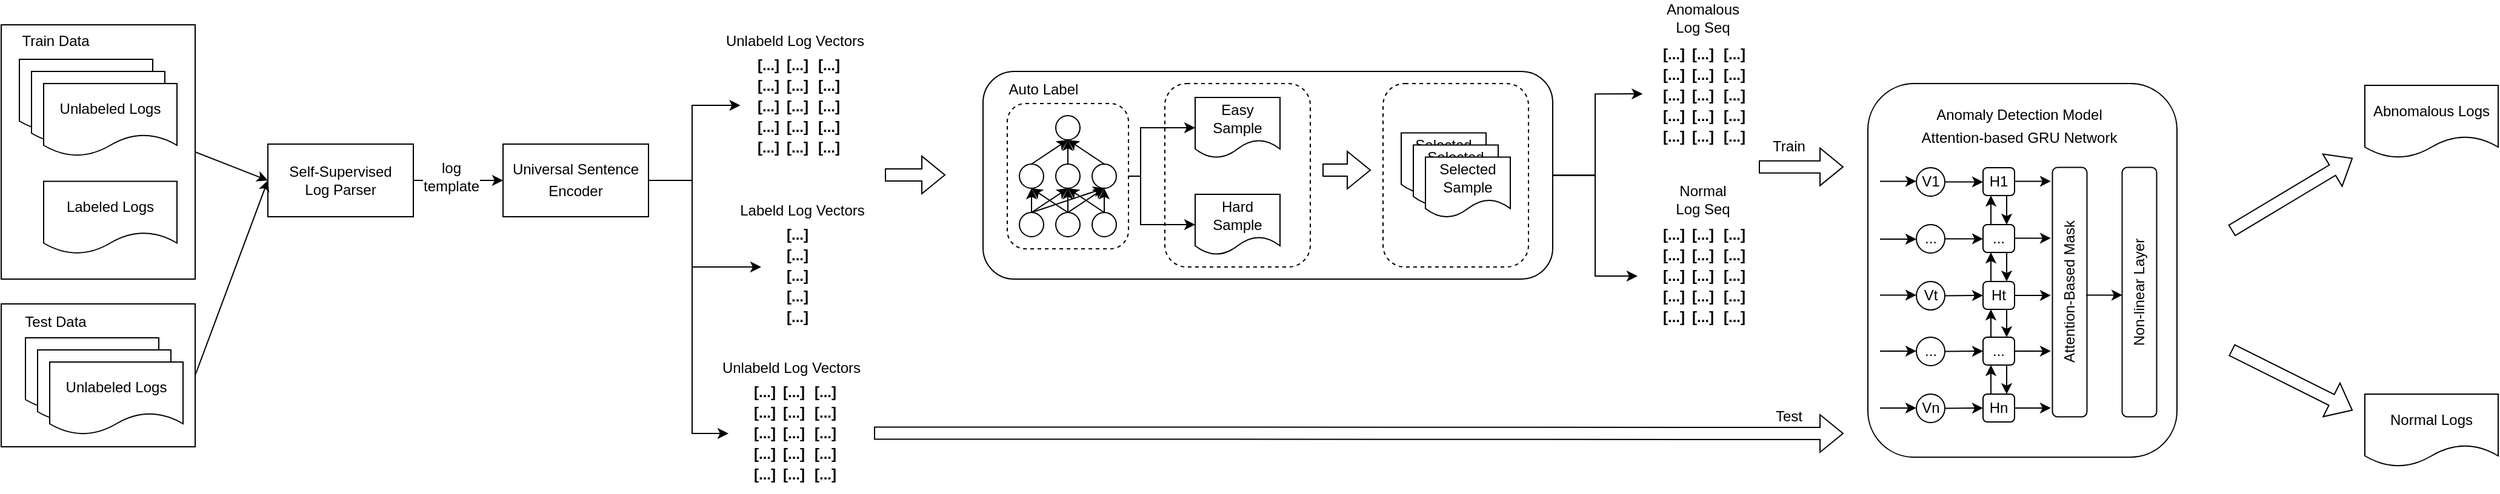 <mxfile version="20.8.17" type="github">
  <diagram name="第 1 页" id="kse0kFPEefjMPrqvxErO">
    <mxGraphModel dx="1116" dy="620" grid="1" gridSize="10" guides="1" tooltips="1" connect="1" arrows="1" fold="1" page="1" pageScale="1" pageWidth="827" pageHeight="1169" math="0" shadow="0">
      <root>
        <mxCell id="0" />
        <mxCell id="1" parent="0" />
        <mxCell id="W5f_VUSUbcu3M9Cjmlr3-246" style="edgeStyle=none;rounded=0;orthogonalLoop=1;jettySize=auto;html=1;exitX=1;exitY=0.5;exitDx=0;exitDy=0;entryX=0;entryY=0.5;entryDx=0;entryDy=0;fontSize=12;" edge="1" parent="1" source="W5f_VUSUbcu3M9Cjmlr3-239" target="W5f_VUSUbcu3M9Cjmlr3-13">
          <mxGeometry relative="1" as="geometry" />
        </mxCell>
        <mxCell id="W5f_VUSUbcu3M9Cjmlr3-239" value="" style="rounded=0;whiteSpace=wrap;html=1;fontSize=12;" vertex="1" parent="1">
          <mxGeometry y="211.5" width="160" height="210" as="geometry" />
        </mxCell>
        <mxCell id="W5f_VUSUbcu3M9Cjmlr3-232" value="" style="rounded=1;whiteSpace=wrap;html=1;fontSize=12;" vertex="1" parent="1">
          <mxGeometry x="1540" y="260" width="255" height="308.63" as="geometry" />
        </mxCell>
        <mxCell id="W5f_VUSUbcu3M9Cjmlr3-79" style="edgeStyle=orthogonalEdgeStyle;rounded=0;orthogonalLoop=1;jettySize=auto;html=1;exitX=1;exitY=0.5;exitDx=0;exitDy=0;entryX=0;entryY=0.5;entryDx=0;entryDy=0;fontSize=12;" edge="1" parent="1" source="W5f_VUSUbcu3M9Cjmlr3-13" target="W5f_VUSUbcu3M9Cjmlr3-16">
          <mxGeometry relative="1" as="geometry">
            <mxPoint x="394.0" y="340" as="targetPoint" />
          </mxGeometry>
        </mxCell>
        <mxCell id="W5f_VUSUbcu3M9Cjmlr3-191" value="log&lt;br&gt;template" style="edgeLabel;html=1;align=center;verticalAlign=middle;resizable=0;points=[];fontSize=12;" vertex="1" connectable="0" parent="W5f_VUSUbcu3M9Cjmlr3-79">
          <mxGeometry x="-0.182" y="2" relative="1" as="geometry">
            <mxPoint y="-1" as="offset" />
          </mxGeometry>
        </mxCell>
        <mxCell id="W5f_VUSUbcu3M9Cjmlr3-13" value="Self-Supervised&lt;br&gt;Log Parser" style="rounded=0;whiteSpace=wrap;html=1;" vertex="1" parent="1">
          <mxGeometry x="220" y="310" width="120" height="60" as="geometry" />
        </mxCell>
        <mxCell id="W5f_VUSUbcu3M9Cjmlr3-92" style="edgeStyle=orthogonalEdgeStyle;rounded=0;orthogonalLoop=1;jettySize=auto;html=1;exitX=1;exitY=0.5;exitDx=0;exitDy=0;entryX=0.113;entryY=-0.1;entryDx=0;entryDy=0;entryPerimeter=0;fontSize=12;" edge="1" parent="1" source="W5f_VUSUbcu3M9Cjmlr3-16" target="W5f_VUSUbcu3M9Cjmlr3-24">
          <mxGeometry relative="1" as="geometry">
            <Array as="points">
              <mxPoint x="570" y="340" />
              <mxPoint x="570" y="278" />
            </Array>
          </mxGeometry>
        </mxCell>
        <mxCell id="W5f_VUSUbcu3M9Cjmlr3-93" style="edgeStyle=orthogonalEdgeStyle;rounded=0;orthogonalLoop=1;jettySize=auto;html=1;entryX=0;entryY=0.25;entryDx=0;entryDy=0;fontSize=12;" edge="1" parent="1" source="W5f_VUSUbcu3M9Cjmlr3-16" target="W5f_VUSUbcu3M9Cjmlr3-73">
          <mxGeometry relative="1" as="geometry">
            <Array as="points">
              <mxPoint x="570" y="340" />
              <mxPoint x="570" y="412" />
            </Array>
          </mxGeometry>
        </mxCell>
        <mxCell id="W5f_VUSUbcu3M9Cjmlr3-271" style="edgeStyle=orthogonalEdgeStyle;rounded=0;orthogonalLoop=1;jettySize=auto;html=1;exitX=1;exitY=0.5;exitDx=0;exitDy=0;entryX=0;entryY=0.5;entryDx=0;entryDy=0;fontSize=12;" edge="1" parent="1" source="W5f_VUSUbcu3M9Cjmlr3-16" target="W5f_VUSUbcu3M9Cjmlr3-253">
          <mxGeometry relative="1" as="geometry">
            <Array as="points">
              <mxPoint x="570" y="340" />
              <mxPoint x="570" y="549" />
            </Array>
          </mxGeometry>
        </mxCell>
        <mxCell id="W5f_VUSUbcu3M9Cjmlr3-16" value="&lt;span style=&quot;text-align: start;&quot;&gt;&lt;font style=&quot;font-size: 12px;&quot;&gt;Universal Sentence Encoder&lt;/font&gt;&lt;/span&gt;&lt;span style=&quot;font-size: medium; text-align: start;&quot;&gt;&lt;/span&gt;" style="rounded=0;whiteSpace=wrap;html=1;" vertex="1" parent="1">
          <mxGeometry x="414" y="310" width="120" height="60" as="geometry" />
        </mxCell>
        <mxCell id="W5f_VUSUbcu3M9Cjmlr3-17" value="Unlabeled Logs" style="shape=document;whiteSpace=wrap;html=1;boundedLbl=1;" vertex="1" parent="1">
          <mxGeometry x="15" y="240" width="110" height="60" as="geometry" />
        </mxCell>
        <mxCell id="W5f_VUSUbcu3M9Cjmlr3-18" value="Unlabeled Logs" style="shape=document;whiteSpace=wrap;html=1;boundedLbl=1;" vertex="1" parent="1">
          <mxGeometry x="25" y="250" width="110" height="60" as="geometry" />
        </mxCell>
        <mxCell id="W5f_VUSUbcu3M9Cjmlr3-19" value="Unlabeled Logs" style="shape=document;whiteSpace=wrap;html=1;boundedLbl=1;" vertex="1" parent="1">
          <mxGeometry x="35" y="260" width="110" height="60" as="geometry" />
        </mxCell>
        <mxCell id="W5f_VUSUbcu3M9Cjmlr3-20" value="Labeled Logs" style="shape=document;whiteSpace=wrap;html=1;boundedLbl=1;" vertex="1" parent="1">
          <mxGeometry x="35" y="340.75" width="110" height="60" as="geometry" />
        </mxCell>
        <mxCell id="W5f_VUSUbcu3M9Cjmlr3-56" value="" style="group" vertex="1" connectable="0" parent="1">
          <mxGeometry x="603" y="230" width="60" height="98" as="geometry" />
        </mxCell>
        <mxCell id="W5f_VUSUbcu3M9Cjmlr3-21" value="&lt;b&gt;[...]&lt;/b&gt;" style="text;html=1;strokeColor=none;fillColor=none;align=center;verticalAlign=middle;whiteSpace=wrap;rounded=0;fontSize=12;movable=1;resizable=1;rotatable=1;deletable=1;editable=1;locked=0;connectable=1;" vertex="1" parent="W5f_VUSUbcu3M9Cjmlr3-56">
          <mxGeometry width="60" height="30" as="geometry" />
        </mxCell>
        <mxCell id="W5f_VUSUbcu3M9Cjmlr3-22" value="&lt;b&gt;[...]&lt;/b&gt;" style="text;html=1;strokeColor=none;fillColor=none;align=center;verticalAlign=middle;whiteSpace=wrap;rounded=0;fontSize=12;movable=1;resizable=1;rotatable=1;deletable=1;editable=1;locked=0;connectable=1;" vertex="1" parent="W5f_VUSUbcu3M9Cjmlr3-56">
          <mxGeometry y="17" width="60" height="30" as="geometry" />
        </mxCell>
        <mxCell id="W5f_VUSUbcu3M9Cjmlr3-23" value="&lt;b&gt;[...]&lt;/b&gt;" style="text;html=1;strokeColor=none;fillColor=none;align=center;verticalAlign=middle;whiteSpace=wrap;rounded=0;fontSize=12;movable=1;resizable=1;rotatable=1;deletable=1;editable=1;locked=0;connectable=1;" vertex="1" parent="W5f_VUSUbcu3M9Cjmlr3-56">
          <mxGeometry y="34" width="60" height="30" as="geometry" />
        </mxCell>
        <mxCell id="W5f_VUSUbcu3M9Cjmlr3-24" value="&lt;b&gt;[...]&lt;/b&gt;" style="text;html=1;strokeColor=none;fillColor=none;align=center;verticalAlign=middle;whiteSpace=wrap;rounded=0;fontSize=12;movable=1;resizable=1;rotatable=1;deletable=1;editable=1;locked=0;connectable=1;" vertex="1" parent="W5f_VUSUbcu3M9Cjmlr3-56">
          <mxGeometry y="51" width="60" height="30" as="geometry" />
        </mxCell>
        <mxCell id="W5f_VUSUbcu3M9Cjmlr3-25" value="&lt;b&gt;[...]&lt;/b&gt;" style="text;html=1;strokeColor=none;fillColor=none;align=center;verticalAlign=middle;whiteSpace=wrap;rounded=0;fontSize=12;movable=1;resizable=1;rotatable=1;deletable=1;editable=1;locked=0;connectable=1;" vertex="1" parent="W5f_VUSUbcu3M9Cjmlr3-56">
          <mxGeometry y="68" width="60" height="30" as="geometry" />
        </mxCell>
        <mxCell id="W5f_VUSUbcu3M9Cjmlr3-58" value="" style="group" vertex="1" connectable="0" parent="1">
          <mxGeometry x="627" y="230" width="86" height="98" as="geometry" />
        </mxCell>
        <mxCell id="W5f_VUSUbcu3M9Cjmlr3-59" value="&lt;b&gt;[...]&lt;/b&gt;" style="text;html=1;strokeColor=none;fillColor=none;align=center;verticalAlign=middle;whiteSpace=wrap;rounded=0;fontSize=12;movable=1;resizable=1;rotatable=1;deletable=1;editable=1;locked=0;connectable=1;" vertex="1" parent="W5f_VUSUbcu3M9Cjmlr3-58">
          <mxGeometry width="60" height="30" as="geometry" />
        </mxCell>
        <mxCell id="W5f_VUSUbcu3M9Cjmlr3-60" value="&lt;b&gt;[...]&lt;/b&gt;" style="text;html=1;strokeColor=none;fillColor=none;align=center;verticalAlign=middle;whiteSpace=wrap;rounded=0;fontSize=12;movable=1;resizable=1;rotatable=1;deletable=1;editable=1;locked=0;connectable=1;" vertex="1" parent="W5f_VUSUbcu3M9Cjmlr3-58">
          <mxGeometry y="17" width="60" height="30" as="geometry" />
        </mxCell>
        <mxCell id="W5f_VUSUbcu3M9Cjmlr3-61" value="&lt;b&gt;[...]&lt;/b&gt;" style="text;html=1;strokeColor=none;fillColor=none;align=center;verticalAlign=middle;whiteSpace=wrap;rounded=0;fontSize=12;movable=1;resizable=1;rotatable=1;deletable=1;editable=1;locked=0;connectable=1;" vertex="1" parent="W5f_VUSUbcu3M9Cjmlr3-58">
          <mxGeometry y="34" width="60" height="30" as="geometry" />
        </mxCell>
        <mxCell id="W5f_VUSUbcu3M9Cjmlr3-62" value="&lt;b&gt;[...]&lt;/b&gt;" style="text;html=1;strokeColor=none;fillColor=none;align=center;verticalAlign=middle;whiteSpace=wrap;rounded=0;fontSize=12;movable=1;resizable=1;rotatable=1;deletable=1;editable=1;locked=0;connectable=1;" vertex="1" parent="W5f_VUSUbcu3M9Cjmlr3-58">
          <mxGeometry y="51" width="60" height="30" as="geometry" />
        </mxCell>
        <mxCell id="W5f_VUSUbcu3M9Cjmlr3-63" value="&lt;b&gt;[...]&lt;/b&gt;" style="text;html=1;strokeColor=none;fillColor=none;align=center;verticalAlign=middle;whiteSpace=wrap;rounded=0;fontSize=12;movable=1;resizable=1;rotatable=1;deletable=1;editable=1;locked=0;connectable=1;" vertex="1" parent="W5f_VUSUbcu3M9Cjmlr3-58">
          <mxGeometry y="68" width="60" height="30" as="geometry" />
        </mxCell>
        <mxCell id="W5f_VUSUbcu3M9Cjmlr3-64" value="" style="group" vertex="1" connectable="0" parent="W5f_VUSUbcu3M9Cjmlr3-58">
          <mxGeometry x="26" width="60" height="98" as="geometry" />
        </mxCell>
        <mxCell id="W5f_VUSUbcu3M9Cjmlr3-65" value="&lt;b&gt;[...]&lt;/b&gt;" style="text;html=1;strokeColor=none;fillColor=none;align=center;verticalAlign=middle;whiteSpace=wrap;rounded=0;fontSize=12;movable=1;resizable=1;rotatable=1;deletable=1;editable=1;locked=0;connectable=1;" vertex="1" parent="W5f_VUSUbcu3M9Cjmlr3-64">
          <mxGeometry width="60" height="30" as="geometry" />
        </mxCell>
        <mxCell id="W5f_VUSUbcu3M9Cjmlr3-66" value="&lt;b&gt;[...]&lt;/b&gt;" style="text;html=1;strokeColor=none;fillColor=none;align=center;verticalAlign=middle;whiteSpace=wrap;rounded=0;fontSize=12;movable=1;resizable=1;rotatable=1;deletable=1;editable=1;locked=0;connectable=1;" vertex="1" parent="W5f_VUSUbcu3M9Cjmlr3-64">
          <mxGeometry y="17" width="60" height="30" as="geometry" />
        </mxCell>
        <mxCell id="W5f_VUSUbcu3M9Cjmlr3-67" value="&lt;b&gt;[...]&lt;/b&gt;" style="text;html=1;strokeColor=none;fillColor=none;align=center;verticalAlign=middle;whiteSpace=wrap;rounded=0;fontSize=12;movable=1;resizable=1;rotatable=1;deletable=1;editable=1;locked=0;connectable=1;" vertex="1" parent="W5f_VUSUbcu3M9Cjmlr3-64">
          <mxGeometry y="34" width="60" height="30" as="geometry" />
        </mxCell>
        <mxCell id="W5f_VUSUbcu3M9Cjmlr3-68" value="&lt;b&gt;[...]&lt;/b&gt;" style="text;html=1;strokeColor=none;fillColor=none;align=center;verticalAlign=middle;whiteSpace=wrap;rounded=0;fontSize=12;movable=1;resizable=1;rotatable=1;deletable=1;editable=1;locked=0;connectable=1;" vertex="1" parent="W5f_VUSUbcu3M9Cjmlr3-64">
          <mxGeometry y="51" width="60" height="30" as="geometry" />
        </mxCell>
        <mxCell id="W5f_VUSUbcu3M9Cjmlr3-69" value="&lt;b&gt;[...]&lt;/b&gt;" style="text;html=1;strokeColor=none;fillColor=none;align=center;verticalAlign=middle;whiteSpace=wrap;rounded=0;fontSize=12;movable=1;resizable=1;rotatable=1;deletable=1;editable=1;locked=0;connectable=1;" vertex="1" parent="W5f_VUSUbcu3M9Cjmlr3-64">
          <mxGeometry y="68" width="60" height="30" as="geometry" />
        </mxCell>
        <mxCell id="W5f_VUSUbcu3M9Cjmlr3-70" value="" style="group" vertex="1" connectable="0" parent="1">
          <mxGeometry x="627" y="370" width="96" height="98" as="geometry" />
        </mxCell>
        <mxCell id="W5f_VUSUbcu3M9Cjmlr3-71" value="&lt;b&gt;[...]&lt;/b&gt;" style="text;html=1;strokeColor=none;fillColor=none;align=center;verticalAlign=middle;whiteSpace=wrap;rounded=0;fontSize=12;movable=1;resizable=1;rotatable=1;deletable=1;editable=1;locked=0;connectable=1;" vertex="1" parent="W5f_VUSUbcu3M9Cjmlr3-70">
          <mxGeometry width="60" height="30" as="geometry" />
        </mxCell>
        <mxCell id="W5f_VUSUbcu3M9Cjmlr3-72" value="&lt;b&gt;[...]&lt;/b&gt;" style="text;html=1;strokeColor=none;fillColor=none;align=center;verticalAlign=middle;whiteSpace=wrap;rounded=0;fontSize=12;movable=1;resizable=1;rotatable=1;deletable=1;editable=1;locked=0;connectable=1;" vertex="1" parent="W5f_VUSUbcu3M9Cjmlr3-70">
          <mxGeometry y="17" width="60" height="30" as="geometry" />
        </mxCell>
        <mxCell id="W5f_VUSUbcu3M9Cjmlr3-73" value="&lt;b&gt;[...]&lt;/b&gt;" style="text;html=1;strokeColor=none;fillColor=none;align=center;verticalAlign=middle;whiteSpace=wrap;rounded=0;fontSize=12;movable=1;resizable=1;rotatable=1;deletable=1;editable=1;locked=0;connectable=1;" vertex="1" parent="W5f_VUSUbcu3M9Cjmlr3-70">
          <mxGeometry y="34" width="60" height="30" as="geometry" />
        </mxCell>
        <mxCell id="W5f_VUSUbcu3M9Cjmlr3-74" value="&lt;b&gt;[...]&lt;/b&gt;" style="text;html=1;strokeColor=none;fillColor=none;align=center;verticalAlign=middle;whiteSpace=wrap;rounded=0;fontSize=12;movable=1;resizable=1;rotatable=1;deletable=1;editable=1;locked=0;connectable=1;" vertex="1" parent="W5f_VUSUbcu3M9Cjmlr3-70">
          <mxGeometry y="51" width="60" height="30" as="geometry" />
        </mxCell>
        <mxCell id="W5f_VUSUbcu3M9Cjmlr3-75" value="&lt;b&gt;[...]&lt;/b&gt;" style="text;html=1;strokeColor=none;fillColor=none;align=center;verticalAlign=middle;whiteSpace=wrap;rounded=0;fontSize=12;movable=1;resizable=1;rotatable=1;deletable=1;editable=1;locked=0;connectable=1;" vertex="1" parent="W5f_VUSUbcu3M9Cjmlr3-70">
          <mxGeometry y="68" width="60" height="30" as="geometry" />
        </mxCell>
        <mxCell id="W5f_VUSUbcu3M9Cjmlr3-77" value="Unlabeld Log Vectors" style="text;html=1;strokeColor=none;fillColor=none;align=center;verticalAlign=middle;whiteSpace=wrap;rounded=0;fontSize=12;" vertex="1" parent="1">
          <mxGeometry x="587" y="210" width="136" height="30" as="geometry" />
        </mxCell>
        <mxCell id="W5f_VUSUbcu3M9Cjmlr3-78" value="Labeld Log Vectors" style="text;html=1;strokeColor=none;fillColor=none;align=center;verticalAlign=middle;whiteSpace=wrap;rounded=0;fontSize=12;" vertex="1" parent="1">
          <mxGeometry x="593" y="350" width="136" height="30" as="geometry" />
        </mxCell>
        <mxCell id="W5f_VUSUbcu3M9Cjmlr3-189" style="edgeStyle=orthogonalEdgeStyle;rounded=0;orthogonalLoop=1;jettySize=auto;html=1;exitX=1;exitY=0.5;exitDx=0;exitDy=0;entryX=0.07;entryY=-0.115;entryDx=0;entryDy=0;entryPerimeter=0;fontSize=12;" edge="1" parent="1" source="W5f_VUSUbcu3M9Cjmlr3-133" target="W5f_VUSUbcu3M9Cjmlr3-155">
          <mxGeometry relative="1" as="geometry" />
        </mxCell>
        <mxCell id="W5f_VUSUbcu3M9Cjmlr3-190" style="edgeStyle=orthogonalEdgeStyle;rounded=0;orthogonalLoop=1;jettySize=auto;html=1;exitX=1;exitY=0.5;exitDx=0;exitDy=0;entryX=0;entryY=0.5;entryDx=0;entryDy=0;fontSize=12;" edge="1" parent="1" source="W5f_VUSUbcu3M9Cjmlr3-133" target="W5f_VUSUbcu3M9Cjmlr3-172">
          <mxGeometry relative="1" as="geometry" />
        </mxCell>
        <mxCell id="W5f_VUSUbcu3M9Cjmlr3-133" value="" style="rounded=1;whiteSpace=wrap;html=1;fontSize=12;" vertex="1" parent="1">
          <mxGeometry x="810" y="250" width="470" height="171.5" as="geometry" />
        </mxCell>
        <mxCell id="W5f_VUSUbcu3M9Cjmlr3-127" value="" style="group" vertex="1" connectable="0" parent="1">
          <mxGeometry x="840" y="286.5" width="90" height="110" as="geometry" />
        </mxCell>
        <mxCell id="W5f_VUSUbcu3M9Cjmlr3-137" value="" style="rounded=1;whiteSpace=wrap;html=1;fontSize=12;dashed=1;" vertex="1" parent="W5f_VUSUbcu3M9Cjmlr3-127">
          <mxGeometry x="-10" y="-10" width="100" height="120" as="geometry" />
        </mxCell>
        <mxCell id="W5f_VUSUbcu3M9Cjmlr3-94" value="" style="ellipse;whiteSpace=wrap;html=1;aspect=fixed;fontSize=12;" vertex="1" parent="W5f_VUSUbcu3M9Cjmlr3-127">
          <mxGeometry x="30" width="20" height="20" as="geometry" />
        </mxCell>
        <mxCell id="W5f_VUSUbcu3M9Cjmlr3-122" style="edgeStyle=none;rounded=0;orthogonalLoop=1;jettySize=auto;html=1;exitX=0.5;exitY=0;exitDx=0;exitDy=0;entryX=0.5;entryY=1;entryDx=0;entryDy=0;fontSize=12;" edge="1" parent="W5f_VUSUbcu3M9Cjmlr3-127" source="W5f_VUSUbcu3M9Cjmlr3-95" target="W5f_VUSUbcu3M9Cjmlr3-94">
          <mxGeometry relative="1" as="geometry" />
        </mxCell>
        <mxCell id="W5f_VUSUbcu3M9Cjmlr3-95" value="" style="ellipse;whiteSpace=wrap;html=1;aspect=fixed;fontSize=12;" vertex="1" parent="W5f_VUSUbcu3M9Cjmlr3-127">
          <mxGeometry y="40" width="20" height="20" as="geometry" />
        </mxCell>
        <mxCell id="W5f_VUSUbcu3M9Cjmlr3-125" style="edgeStyle=none;rounded=0;orthogonalLoop=1;jettySize=auto;html=1;exitX=0.5;exitY=0;exitDx=0;exitDy=0;entryX=0.5;entryY=1;entryDx=0;entryDy=0;fontSize=12;" edge="1" parent="W5f_VUSUbcu3M9Cjmlr3-127" source="W5f_VUSUbcu3M9Cjmlr3-96" target="W5f_VUSUbcu3M9Cjmlr3-94">
          <mxGeometry relative="1" as="geometry" />
        </mxCell>
        <mxCell id="W5f_VUSUbcu3M9Cjmlr3-96" value="" style="ellipse;whiteSpace=wrap;html=1;aspect=fixed;fontSize=12;" vertex="1" parent="W5f_VUSUbcu3M9Cjmlr3-127">
          <mxGeometry x="30" y="40" width="20" height="20" as="geometry" />
        </mxCell>
        <mxCell id="W5f_VUSUbcu3M9Cjmlr3-126" style="edgeStyle=none;rounded=0;orthogonalLoop=1;jettySize=auto;html=1;exitX=0.5;exitY=0;exitDx=0;exitDy=0;entryX=0.5;entryY=1;entryDx=0;entryDy=0;fontSize=12;" edge="1" parent="W5f_VUSUbcu3M9Cjmlr3-127" source="W5f_VUSUbcu3M9Cjmlr3-97" target="W5f_VUSUbcu3M9Cjmlr3-94">
          <mxGeometry relative="1" as="geometry" />
        </mxCell>
        <mxCell id="W5f_VUSUbcu3M9Cjmlr3-97" value="" style="ellipse;whiteSpace=wrap;html=1;aspect=fixed;fontSize=12;" vertex="1" parent="W5f_VUSUbcu3M9Cjmlr3-127">
          <mxGeometry x="60" y="40" width="20" height="20" as="geometry" />
        </mxCell>
        <mxCell id="W5f_VUSUbcu3M9Cjmlr3-102" style="edgeStyle=orthogonalEdgeStyle;rounded=0;orthogonalLoop=1;jettySize=auto;html=1;exitX=0.5;exitY=0;exitDx=0;exitDy=0;entryX=0.5;entryY=1;entryDx=0;entryDy=0;fontSize=12;" edge="1" parent="W5f_VUSUbcu3M9Cjmlr3-127" source="W5f_VUSUbcu3M9Cjmlr3-98" target="W5f_VUSUbcu3M9Cjmlr3-95">
          <mxGeometry relative="1" as="geometry" />
        </mxCell>
        <mxCell id="W5f_VUSUbcu3M9Cjmlr3-103" style="rounded=0;orthogonalLoop=1;jettySize=auto;html=1;entryX=0.5;entryY=1;entryDx=0;entryDy=0;fontSize=12;strokeColor=none;" edge="1" parent="W5f_VUSUbcu3M9Cjmlr3-127" target="W5f_VUSUbcu3M9Cjmlr3-96">
          <mxGeometry relative="1" as="geometry">
            <mxPoint x="40" y="60" as="sourcePoint" />
          </mxGeometry>
        </mxCell>
        <mxCell id="W5f_VUSUbcu3M9Cjmlr3-106" style="edgeStyle=none;rounded=0;orthogonalLoop=1;jettySize=auto;html=1;exitX=0.5;exitY=0;exitDx=0;exitDy=0;entryX=0.5;entryY=1;entryDx=0;entryDy=0;fontSize=12;" edge="1" parent="W5f_VUSUbcu3M9Cjmlr3-127" source="W5f_VUSUbcu3M9Cjmlr3-98" target="W5f_VUSUbcu3M9Cjmlr3-96">
          <mxGeometry relative="1" as="geometry" />
        </mxCell>
        <mxCell id="W5f_VUSUbcu3M9Cjmlr3-107" style="edgeStyle=none;rounded=0;orthogonalLoop=1;jettySize=auto;html=1;exitX=0.5;exitY=0;exitDx=0;exitDy=0;entryX=0.5;entryY=1;entryDx=0;entryDy=0;fontSize=12;" edge="1" parent="W5f_VUSUbcu3M9Cjmlr3-127" source="W5f_VUSUbcu3M9Cjmlr3-98" target="W5f_VUSUbcu3M9Cjmlr3-97">
          <mxGeometry relative="1" as="geometry" />
        </mxCell>
        <mxCell id="W5f_VUSUbcu3M9Cjmlr3-98" value="" style="ellipse;whiteSpace=wrap;html=1;aspect=fixed;fontSize=12;" vertex="1" parent="W5f_VUSUbcu3M9Cjmlr3-127">
          <mxGeometry y="80" width="20" height="20" as="geometry" />
        </mxCell>
        <mxCell id="W5f_VUSUbcu3M9Cjmlr3-112" style="edgeStyle=none;rounded=0;orthogonalLoop=1;jettySize=auto;html=1;exitX=0.5;exitY=0;exitDx=0;exitDy=0;entryX=0.5;entryY=1;entryDx=0;entryDy=0;fontSize=12;" edge="1" parent="W5f_VUSUbcu3M9Cjmlr3-127" source="W5f_VUSUbcu3M9Cjmlr3-99" target="W5f_VUSUbcu3M9Cjmlr3-95">
          <mxGeometry relative="1" as="geometry" />
        </mxCell>
        <mxCell id="W5f_VUSUbcu3M9Cjmlr3-115" style="edgeStyle=none;rounded=0;orthogonalLoop=1;jettySize=auto;html=1;exitX=0.5;exitY=0;exitDx=0;exitDy=0;entryX=0.5;entryY=1;entryDx=0;entryDy=0;fontSize=12;" edge="1" parent="W5f_VUSUbcu3M9Cjmlr3-127" source="W5f_VUSUbcu3M9Cjmlr3-99" target="W5f_VUSUbcu3M9Cjmlr3-96">
          <mxGeometry relative="1" as="geometry" />
        </mxCell>
        <mxCell id="W5f_VUSUbcu3M9Cjmlr3-116" style="edgeStyle=none;rounded=0;orthogonalLoop=1;jettySize=auto;html=1;exitX=0.5;exitY=0;exitDx=0;exitDy=0;entryX=0.5;entryY=1;entryDx=0;entryDy=0;fontSize=12;" edge="1" parent="W5f_VUSUbcu3M9Cjmlr3-127" source="W5f_VUSUbcu3M9Cjmlr3-99" target="W5f_VUSUbcu3M9Cjmlr3-97">
          <mxGeometry relative="1" as="geometry" />
        </mxCell>
        <mxCell id="W5f_VUSUbcu3M9Cjmlr3-99" value="" style="ellipse;whiteSpace=wrap;html=1;aspect=fixed;fontSize=12;" vertex="1" parent="W5f_VUSUbcu3M9Cjmlr3-127">
          <mxGeometry x="30" y="80" width="20" height="20" as="geometry" />
        </mxCell>
        <mxCell id="W5f_VUSUbcu3M9Cjmlr3-120" style="edgeStyle=none;rounded=0;orthogonalLoop=1;jettySize=auto;html=1;exitX=0.5;exitY=0;exitDx=0;exitDy=0;entryX=0.5;entryY=1;entryDx=0;entryDy=0;fontSize=12;" edge="1" parent="W5f_VUSUbcu3M9Cjmlr3-127" source="W5f_VUSUbcu3M9Cjmlr3-100" target="W5f_VUSUbcu3M9Cjmlr3-96">
          <mxGeometry relative="1" as="geometry" />
        </mxCell>
        <mxCell id="W5f_VUSUbcu3M9Cjmlr3-121" style="edgeStyle=none;rounded=0;orthogonalLoop=1;jettySize=auto;html=1;exitX=0.5;exitY=0;exitDx=0;exitDy=0;entryX=0.5;entryY=1;entryDx=0;entryDy=0;fontSize=12;" edge="1" parent="W5f_VUSUbcu3M9Cjmlr3-127" source="W5f_VUSUbcu3M9Cjmlr3-100" target="W5f_VUSUbcu3M9Cjmlr3-97">
          <mxGeometry relative="1" as="geometry" />
        </mxCell>
        <mxCell id="W5f_VUSUbcu3M9Cjmlr3-100" value="" style="ellipse;whiteSpace=wrap;html=1;aspect=fixed;fontSize=12;" vertex="1" parent="W5f_VUSUbcu3M9Cjmlr3-127">
          <mxGeometry x="60" y="80" width="20" height="20" as="geometry" />
        </mxCell>
        <mxCell id="W5f_VUSUbcu3M9Cjmlr3-134" value="" style="rounded=1;whiteSpace=wrap;html=1;fontSize=12;dashed=1;" vertex="1" parent="1">
          <mxGeometry x="960" y="260" width="120" height="151.5" as="geometry" />
        </mxCell>
        <mxCell id="W5f_VUSUbcu3M9Cjmlr3-135" value="Easy&lt;br&gt;Sample" style="shape=document;whiteSpace=wrap;html=1;boundedLbl=1;fontSize=12;" vertex="1" parent="1">
          <mxGeometry x="985" y="271.5" width="70" height="50" as="geometry" />
        </mxCell>
        <mxCell id="W5f_VUSUbcu3M9Cjmlr3-136" value="Hard&lt;br&gt;Sample" style="shape=document;whiteSpace=wrap;html=1;boundedLbl=1;fontSize=12;" vertex="1" parent="1">
          <mxGeometry x="985" y="351.5" width="70" height="50" as="geometry" />
        </mxCell>
        <mxCell id="W5f_VUSUbcu3M9Cjmlr3-139" style="edgeStyle=orthogonalEdgeStyle;rounded=0;orthogonalLoop=1;jettySize=auto;html=1;exitX=1;exitY=0.5;exitDx=0;exitDy=0;entryX=0;entryY=0.5;entryDx=0;entryDy=0;fontSize=12;" edge="1" parent="1" source="W5f_VUSUbcu3M9Cjmlr3-137" target="W5f_VUSUbcu3M9Cjmlr3-136">
          <mxGeometry relative="1" as="geometry">
            <Array as="points">
              <mxPoint x="940" y="336.5" />
              <mxPoint x="940" y="376.5" />
            </Array>
          </mxGeometry>
        </mxCell>
        <mxCell id="W5f_VUSUbcu3M9Cjmlr3-140" style="edgeStyle=orthogonalEdgeStyle;rounded=0;orthogonalLoop=1;jettySize=auto;html=1;exitX=1;exitY=0.5;exitDx=0;exitDy=0;entryX=0;entryY=0.5;entryDx=0;entryDy=0;fontSize=12;" edge="1" parent="1" source="W5f_VUSUbcu3M9Cjmlr3-137" target="W5f_VUSUbcu3M9Cjmlr3-135">
          <mxGeometry relative="1" as="geometry">
            <Array as="points">
              <mxPoint x="940" y="336.5" />
              <mxPoint x="940" y="296.5" />
            </Array>
          </mxGeometry>
        </mxCell>
        <mxCell id="W5f_VUSUbcu3M9Cjmlr3-141" value="" style="rounded=1;whiteSpace=wrap;html=1;fontSize=12;dashed=1;" vertex="1" parent="1">
          <mxGeometry x="1140" y="260" width="120" height="151.5" as="geometry" />
        </mxCell>
        <mxCell id="W5f_VUSUbcu3M9Cjmlr3-142" value="Selected&lt;br&gt;Sample" style="shape=document;whiteSpace=wrap;html=1;boundedLbl=1;fontSize=12;" vertex="1" parent="1">
          <mxGeometry x="1155" y="300.75" width="70" height="50" as="geometry" />
        </mxCell>
        <mxCell id="W5f_VUSUbcu3M9Cjmlr3-145" value="Selected&lt;br&gt;Sample" style="shape=document;whiteSpace=wrap;html=1;boundedLbl=1;fontSize=12;" vertex="1" parent="1">
          <mxGeometry x="1165" y="310.75" width="70" height="50" as="geometry" />
        </mxCell>
        <mxCell id="W5f_VUSUbcu3M9Cjmlr3-146" value="Selected&lt;br&gt;Sample" style="shape=document;whiteSpace=wrap;html=1;boundedLbl=1;fontSize=12;" vertex="1" parent="1">
          <mxGeometry x="1175" y="320.75" width="70" height="50" as="geometry" />
        </mxCell>
        <mxCell id="W5f_VUSUbcu3M9Cjmlr3-147" value="" style="shape=flexArrow;endArrow=classic;html=1;rounded=0;fontSize=12;" edge="1" parent="1">
          <mxGeometry width="50" height="50" relative="1" as="geometry">
            <mxPoint x="1090" y="331.5" as="sourcePoint" />
            <mxPoint x="1130" y="331.5" as="targetPoint" />
          </mxGeometry>
        </mxCell>
        <mxCell id="W5f_VUSUbcu3M9Cjmlr3-148" value="Auto Label" style="text;html=1;strokeColor=none;fillColor=none;align=center;verticalAlign=middle;whiteSpace=wrap;rounded=0;fontSize=12;" vertex="1" parent="1">
          <mxGeometry x="810" y="250" width="100" height="30" as="geometry" />
        </mxCell>
        <mxCell id="W5f_VUSUbcu3M9Cjmlr3-149" value="" style="shape=flexArrow;endArrow=classic;html=1;rounded=0;fontSize=12;" edge="1" parent="1">
          <mxGeometry width="50" height="50" relative="1" as="geometry">
            <mxPoint x="729" y="335.47" as="sourcePoint" />
            <mxPoint x="779" y="335.47" as="targetPoint" />
          </mxGeometry>
        </mxCell>
        <mxCell id="W5f_VUSUbcu3M9Cjmlr3-151" value="" style="group" vertex="1" connectable="0" parent="1">
          <mxGeometry x="1350" y="221" width="60" height="98" as="geometry" />
        </mxCell>
        <mxCell id="W5f_VUSUbcu3M9Cjmlr3-152" value="&lt;b&gt;[...]&lt;/b&gt;" style="text;html=1;strokeColor=none;fillColor=none;align=center;verticalAlign=middle;whiteSpace=wrap;rounded=0;fontSize=12;movable=1;resizable=1;rotatable=1;deletable=1;editable=1;locked=0;connectable=1;" vertex="1" parent="W5f_VUSUbcu3M9Cjmlr3-151">
          <mxGeometry width="60" height="30" as="geometry" />
        </mxCell>
        <mxCell id="W5f_VUSUbcu3M9Cjmlr3-153" value="&lt;b&gt;[...]&lt;/b&gt;" style="text;html=1;strokeColor=none;fillColor=none;align=center;verticalAlign=middle;whiteSpace=wrap;rounded=0;fontSize=12;movable=1;resizable=1;rotatable=1;deletable=1;editable=1;locked=0;connectable=1;" vertex="1" parent="W5f_VUSUbcu3M9Cjmlr3-151">
          <mxGeometry y="17" width="60" height="30" as="geometry" />
        </mxCell>
        <mxCell id="W5f_VUSUbcu3M9Cjmlr3-154" value="&lt;b&gt;[...]&lt;/b&gt;" style="text;html=1;strokeColor=none;fillColor=none;align=center;verticalAlign=middle;whiteSpace=wrap;rounded=0;fontSize=12;movable=1;resizable=1;rotatable=1;deletable=1;editable=1;locked=0;connectable=1;" vertex="1" parent="W5f_VUSUbcu3M9Cjmlr3-151">
          <mxGeometry y="34" width="60" height="30" as="geometry" />
        </mxCell>
        <mxCell id="W5f_VUSUbcu3M9Cjmlr3-155" value="&lt;b&gt;[...]&lt;/b&gt;" style="text;html=1;strokeColor=none;fillColor=none;align=center;verticalAlign=middle;whiteSpace=wrap;rounded=0;fontSize=12;movable=1;resizable=1;rotatable=1;deletable=1;editable=1;locked=0;connectable=1;" vertex="1" parent="W5f_VUSUbcu3M9Cjmlr3-151">
          <mxGeometry y="51" width="60" height="30" as="geometry" />
        </mxCell>
        <mxCell id="W5f_VUSUbcu3M9Cjmlr3-156" value="&lt;b&gt;[...]&lt;/b&gt;" style="text;html=1;strokeColor=none;fillColor=none;align=center;verticalAlign=middle;whiteSpace=wrap;rounded=0;fontSize=12;movable=1;resizable=1;rotatable=1;deletable=1;editable=1;locked=0;connectable=1;" vertex="1" parent="W5f_VUSUbcu3M9Cjmlr3-151">
          <mxGeometry y="68" width="60" height="30" as="geometry" />
        </mxCell>
        <mxCell id="W5f_VUSUbcu3M9Cjmlr3-157" value="" style="group" vertex="1" connectable="0" parent="1">
          <mxGeometry x="1374" y="221" width="126" height="106" as="geometry" />
        </mxCell>
        <mxCell id="W5f_VUSUbcu3M9Cjmlr3-158" value="&lt;b&gt;[...]&lt;/b&gt;" style="text;html=1;strokeColor=none;fillColor=none;align=center;verticalAlign=middle;whiteSpace=wrap;rounded=0;fontSize=12;movable=1;resizable=1;rotatable=1;deletable=1;editable=1;locked=0;connectable=1;" vertex="1" parent="W5f_VUSUbcu3M9Cjmlr3-157">
          <mxGeometry width="60" height="30" as="geometry" />
        </mxCell>
        <mxCell id="W5f_VUSUbcu3M9Cjmlr3-159" value="&lt;b&gt;[...]&lt;/b&gt;" style="text;html=1;strokeColor=none;fillColor=none;align=center;verticalAlign=middle;whiteSpace=wrap;rounded=0;fontSize=12;movable=1;resizable=1;rotatable=1;deletable=1;editable=1;locked=0;connectable=1;" vertex="1" parent="W5f_VUSUbcu3M9Cjmlr3-157">
          <mxGeometry y="17" width="60" height="30" as="geometry" />
        </mxCell>
        <mxCell id="W5f_VUSUbcu3M9Cjmlr3-160" value="&lt;b&gt;[...]&lt;/b&gt;" style="text;html=1;strokeColor=none;fillColor=none;align=center;verticalAlign=middle;whiteSpace=wrap;rounded=0;fontSize=12;movable=1;resizable=1;rotatable=1;deletable=1;editable=1;locked=0;connectable=1;" vertex="1" parent="W5f_VUSUbcu3M9Cjmlr3-157">
          <mxGeometry y="34" width="60" height="30" as="geometry" />
        </mxCell>
        <mxCell id="W5f_VUSUbcu3M9Cjmlr3-161" value="&lt;b&gt;[...]&lt;/b&gt;" style="text;html=1;strokeColor=none;fillColor=none;align=center;verticalAlign=middle;whiteSpace=wrap;rounded=0;fontSize=12;movable=1;resizable=1;rotatable=1;deletable=1;editable=1;locked=0;connectable=1;" vertex="1" parent="W5f_VUSUbcu3M9Cjmlr3-157">
          <mxGeometry y="51" width="60" height="30" as="geometry" />
        </mxCell>
        <mxCell id="W5f_VUSUbcu3M9Cjmlr3-162" value="&lt;b&gt;[...]&lt;/b&gt;" style="text;html=1;strokeColor=none;fillColor=none;align=center;verticalAlign=middle;whiteSpace=wrap;rounded=0;fontSize=12;movable=1;resizable=1;rotatable=1;deletable=1;editable=1;locked=0;connectable=1;" vertex="1" parent="W5f_VUSUbcu3M9Cjmlr3-157">
          <mxGeometry y="68" width="60" height="30" as="geometry" />
        </mxCell>
        <mxCell id="W5f_VUSUbcu3M9Cjmlr3-163" value="" style="group" vertex="1" connectable="0" parent="W5f_VUSUbcu3M9Cjmlr3-157">
          <mxGeometry x="26" width="100" height="106" as="geometry" />
        </mxCell>
        <mxCell id="W5f_VUSUbcu3M9Cjmlr3-164" value="&lt;b&gt;[...]&lt;/b&gt;" style="text;html=1;strokeColor=none;fillColor=none;align=center;verticalAlign=middle;whiteSpace=wrap;rounded=0;fontSize=12;movable=1;resizable=1;rotatable=1;deletable=1;editable=1;locked=0;connectable=1;" vertex="1" parent="W5f_VUSUbcu3M9Cjmlr3-163">
          <mxGeometry width="60" height="30" as="geometry" />
        </mxCell>
        <mxCell id="W5f_VUSUbcu3M9Cjmlr3-165" value="&lt;b&gt;[...]&lt;/b&gt;" style="text;html=1;strokeColor=none;fillColor=none;align=center;verticalAlign=middle;whiteSpace=wrap;rounded=0;fontSize=12;movable=1;resizable=1;rotatable=1;deletable=1;editable=1;locked=0;connectable=1;" vertex="1" parent="W5f_VUSUbcu3M9Cjmlr3-163">
          <mxGeometry y="17" width="60" height="30" as="geometry" />
        </mxCell>
        <mxCell id="W5f_VUSUbcu3M9Cjmlr3-166" value="&lt;b&gt;[...]&lt;/b&gt;" style="text;html=1;strokeColor=none;fillColor=none;align=center;verticalAlign=middle;whiteSpace=wrap;rounded=0;fontSize=12;movable=1;resizable=1;rotatable=1;deletable=1;editable=1;locked=0;connectable=1;" vertex="1" parent="W5f_VUSUbcu3M9Cjmlr3-163">
          <mxGeometry y="34" width="60" height="30" as="geometry" />
        </mxCell>
        <mxCell id="W5f_VUSUbcu3M9Cjmlr3-167" value="&lt;b&gt;[...]&lt;/b&gt;" style="text;html=1;strokeColor=none;fillColor=none;align=center;verticalAlign=middle;whiteSpace=wrap;rounded=0;fontSize=12;movable=1;resizable=1;rotatable=1;deletable=1;editable=1;locked=0;connectable=1;" vertex="1" parent="W5f_VUSUbcu3M9Cjmlr3-163">
          <mxGeometry y="51" width="60" height="30" as="geometry" />
        </mxCell>
        <mxCell id="W5f_VUSUbcu3M9Cjmlr3-168" value="&lt;b&gt;[...]&lt;/b&gt;" style="text;html=1;strokeColor=none;fillColor=none;align=center;verticalAlign=middle;whiteSpace=wrap;rounded=0;fontSize=12;movable=1;resizable=1;rotatable=1;deletable=1;editable=1;locked=0;connectable=1;" vertex="1" parent="W5f_VUSUbcu3M9Cjmlr3-163">
          <mxGeometry y="68" width="60" height="30" as="geometry" />
        </mxCell>
        <mxCell id="W5f_VUSUbcu3M9Cjmlr3-236" value="Train" style="text;html=1;strokeColor=none;fillColor=none;align=center;verticalAlign=middle;whiteSpace=wrap;rounded=0;fontSize=12;" vertex="1" parent="W5f_VUSUbcu3M9Cjmlr3-163">
          <mxGeometry x="45" y="76" width="60" height="30" as="geometry" />
        </mxCell>
        <mxCell id="W5f_VUSUbcu3M9Cjmlr3-169" value="" style="group" vertex="1" connectable="0" parent="1">
          <mxGeometry x="1350" y="370" width="60" height="98" as="geometry" />
        </mxCell>
        <mxCell id="W5f_VUSUbcu3M9Cjmlr3-170" value="&lt;b&gt;[...]&lt;/b&gt;" style="text;html=1;strokeColor=none;fillColor=none;align=center;verticalAlign=middle;whiteSpace=wrap;rounded=0;fontSize=12;movable=1;resizable=1;rotatable=1;deletable=1;editable=1;locked=0;connectable=1;" vertex="1" parent="W5f_VUSUbcu3M9Cjmlr3-169">
          <mxGeometry width="60" height="30" as="geometry" />
        </mxCell>
        <mxCell id="W5f_VUSUbcu3M9Cjmlr3-171" value="&lt;b&gt;[...]&lt;/b&gt;" style="text;html=1;strokeColor=none;fillColor=none;align=center;verticalAlign=middle;whiteSpace=wrap;rounded=0;fontSize=12;movable=1;resizable=1;rotatable=1;deletable=1;editable=1;locked=0;connectable=1;" vertex="1" parent="W5f_VUSUbcu3M9Cjmlr3-169">
          <mxGeometry y="17" width="60" height="30" as="geometry" />
        </mxCell>
        <mxCell id="W5f_VUSUbcu3M9Cjmlr3-172" value="&lt;b&gt;[...]&lt;/b&gt;" style="text;html=1;strokeColor=none;fillColor=none;align=center;verticalAlign=middle;whiteSpace=wrap;rounded=0;fontSize=12;movable=1;resizable=1;rotatable=1;deletable=1;editable=1;locked=0;connectable=1;" vertex="1" parent="W5f_VUSUbcu3M9Cjmlr3-169">
          <mxGeometry y="34" width="60" height="30" as="geometry" />
        </mxCell>
        <mxCell id="W5f_VUSUbcu3M9Cjmlr3-173" value="&lt;b&gt;[...]&lt;/b&gt;" style="text;html=1;strokeColor=none;fillColor=none;align=center;verticalAlign=middle;whiteSpace=wrap;rounded=0;fontSize=12;movable=1;resizable=1;rotatable=1;deletable=1;editable=1;locked=0;connectable=1;" vertex="1" parent="W5f_VUSUbcu3M9Cjmlr3-169">
          <mxGeometry y="51" width="60" height="30" as="geometry" />
        </mxCell>
        <mxCell id="W5f_VUSUbcu3M9Cjmlr3-174" value="&lt;b&gt;[...]&lt;/b&gt;" style="text;html=1;strokeColor=none;fillColor=none;align=center;verticalAlign=middle;whiteSpace=wrap;rounded=0;fontSize=12;movable=1;resizable=1;rotatable=1;deletable=1;editable=1;locked=0;connectable=1;" vertex="1" parent="W5f_VUSUbcu3M9Cjmlr3-169">
          <mxGeometry y="68" width="60" height="30" as="geometry" />
        </mxCell>
        <mxCell id="W5f_VUSUbcu3M9Cjmlr3-175" value="" style="group" vertex="1" connectable="0" parent="1">
          <mxGeometry x="1374" y="370" width="86" height="98" as="geometry" />
        </mxCell>
        <mxCell id="W5f_VUSUbcu3M9Cjmlr3-176" value="&lt;b&gt;[...]&lt;/b&gt;" style="text;html=1;strokeColor=none;fillColor=none;align=center;verticalAlign=middle;whiteSpace=wrap;rounded=0;fontSize=12;movable=1;resizable=1;rotatable=1;deletable=1;editable=1;locked=0;connectable=1;" vertex="1" parent="W5f_VUSUbcu3M9Cjmlr3-175">
          <mxGeometry width="60" height="30" as="geometry" />
        </mxCell>
        <mxCell id="W5f_VUSUbcu3M9Cjmlr3-177" value="&lt;b&gt;[...]&lt;/b&gt;" style="text;html=1;strokeColor=none;fillColor=none;align=center;verticalAlign=middle;whiteSpace=wrap;rounded=0;fontSize=12;movable=1;resizable=1;rotatable=1;deletable=1;editable=1;locked=0;connectable=1;" vertex="1" parent="W5f_VUSUbcu3M9Cjmlr3-175">
          <mxGeometry y="17" width="60" height="30" as="geometry" />
        </mxCell>
        <mxCell id="W5f_VUSUbcu3M9Cjmlr3-178" value="&lt;b&gt;[...]&lt;/b&gt;" style="text;html=1;strokeColor=none;fillColor=none;align=center;verticalAlign=middle;whiteSpace=wrap;rounded=0;fontSize=12;movable=1;resizable=1;rotatable=1;deletable=1;editable=1;locked=0;connectable=1;" vertex="1" parent="W5f_VUSUbcu3M9Cjmlr3-175">
          <mxGeometry y="34" width="60" height="30" as="geometry" />
        </mxCell>
        <mxCell id="W5f_VUSUbcu3M9Cjmlr3-179" value="&lt;b&gt;[...]&lt;/b&gt;" style="text;html=1;strokeColor=none;fillColor=none;align=center;verticalAlign=middle;whiteSpace=wrap;rounded=0;fontSize=12;movable=1;resizable=1;rotatable=1;deletable=1;editable=1;locked=0;connectable=1;" vertex="1" parent="W5f_VUSUbcu3M9Cjmlr3-175">
          <mxGeometry y="51" width="60" height="30" as="geometry" />
        </mxCell>
        <mxCell id="W5f_VUSUbcu3M9Cjmlr3-180" value="&lt;b&gt;[...]&lt;/b&gt;" style="text;html=1;strokeColor=none;fillColor=none;align=center;verticalAlign=middle;whiteSpace=wrap;rounded=0;fontSize=12;movable=1;resizable=1;rotatable=1;deletable=1;editable=1;locked=0;connectable=1;" vertex="1" parent="W5f_VUSUbcu3M9Cjmlr3-175">
          <mxGeometry y="68" width="60" height="30" as="geometry" />
        </mxCell>
        <mxCell id="W5f_VUSUbcu3M9Cjmlr3-181" value="" style="group" vertex="1" connectable="0" parent="W5f_VUSUbcu3M9Cjmlr3-175">
          <mxGeometry x="26" width="60" height="98" as="geometry" />
        </mxCell>
        <mxCell id="W5f_VUSUbcu3M9Cjmlr3-182" value="&lt;b&gt;[...]&lt;/b&gt;" style="text;html=1;strokeColor=none;fillColor=none;align=center;verticalAlign=middle;whiteSpace=wrap;rounded=0;fontSize=12;movable=1;resizable=1;rotatable=1;deletable=1;editable=1;locked=0;connectable=1;" vertex="1" parent="W5f_VUSUbcu3M9Cjmlr3-181">
          <mxGeometry width="60" height="30" as="geometry" />
        </mxCell>
        <mxCell id="W5f_VUSUbcu3M9Cjmlr3-183" value="&lt;b&gt;[...]&lt;/b&gt;" style="text;html=1;strokeColor=none;fillColor=none;align=center;verticalAlign=middle;whiteSpace=wrap;rounded=0;fontSize=12;movable=1;resizable=1;rotatable=1;deletable=1;editable=1;locked=0;connectable=1;" vertex="1" parent="W5f_VUSUbcu3M9Cjmlr3-181">
          <mxGeometry y="17" width="60" height="30" as="geometry" />
        </mxCell>
        <mxCell id="W5f_VUSUbcu3M9Cjmlr3-184" value="&lt;b&gt;[...]&lt;/b&gt;" style="text;html=1;strokeColor=none;fillColor=none;align=center;verticalAlign=middle;whiteSpace=wrap;rounded=0;fontSize=12;movable=1;resizable=1;rotatable=1;deletable=1;editable=1;locked=0;connectable=1;" vertex="1" parent="W5f_VUSUbcu3M9Cjmlr3-181">
          <mxGeometry y="34" width="60" height="30" as="geometry" />
        </mxCell>
        <mxCell id="W5f_VUSUbcu3M9Cjmlr3-185" value="&lt;b&gt;[...]&lt;/b&gt;" style="text;html=1;strokeColor=none;fillColor=none;align=center;verticalAlign=middle;whiteSpace=wrap;rounded=0;fontSize=12;movable=1;resizable=1;rotatable=1;deletable=1;editable=1;locked=0;connectable=1;" vertex="1" parent="W5f_VUSUbcu3M9Cjmlr3-181">
          <mxGeometry y="51" width="60" height="30" as="geometry" />
        </mxCell>
        <mxCell id="W5f_VUSUbcu3M9Cjmlr3-186" value="&lt;b&gt;[...]&lt;/b&gt;" style="text;html=1;strokeColor=none;fillColor=none;align=center;verticalAlign=middle;whiteSpace=wrap;rounded=0;fontSize=12;movable=1;resizable=1;rotatable=1;deletable=1;editable=1;locked=0;connectable=1;" vertex="1" parent="W5f_VUSUbcu3M9Cjmlr3-181">
          <mxGeometry y="68" width="60" height="30" as="geometry" />
        </mxCell>
        <mxCell id="W5f_VUSUbcu3M9Cjmlr3-187" value="Anomalous Log Seq" style="text;html=1;strokeColor=none;fillColor=none;align=center;verticalAlign=middle;whiteSpace=wrap;rounded=0;fontSize=12;" vertex="1" parent="1">
          <mxGeometry x="1374" y="191" width="60" height="30" as="geometry" />
        </mxCell>
        <mxCell id="W5f_VUSUbcu3M9Cjmlr3-188" value="Normal Log Seq" style="text;html=1;strokeColor=none;fillColor=none;align=center;verticalAlign=middle;whiteSpace=wrap;rounded=0;fontSize=12;" vertex="1" parent="1">
          <mxGeometry x="1374" y="340.75" width="60" height="30" as="geometry" />
        </mxCell>
        <mxCell id="W5f_VUSUbcu3M9Cjmlr3-208" style="edgeStyle=orthogonalEdgeStyle;rounded=0;orthogonalLoop=1;jettySize=auto;html=1;exitX=1;exitY=0.5;exitDx=0;exitDy=0;entryX=0;entryY=0.5;entryDx=0;entryDy=0;fontSize=12;" edge="1" parent="1" source="W5f_VUSUbcu3M9Cjmlr3-193" target="W5f_VUSUbcu3M9Cjmlr3-198">
          <mxGeometry relative="1" as="geometry" />
        </mxCell>
        <mxCell id="W5f_VUSUbcu3M9Cjmlr3-193" value="V1" style="ellipse;whiteSpace=wrap;html=1;aspect=fixed;fontSize=12;" vertex="1" parent="1">
          <mxGeometry x="1580" y="329.5" width="23.5" height="23.5" as="geometry" />
        </mxCell>
        <mxCell id="W5f_VUSUbcu3M9Cjmlr3-209" style="edgeStyle=orthogonalEdgeStyle;rounded=0;orthogonalLoop=1;jettySize=auto;html=1;exitX=1;exitY=0.5;exitDx=0;exitDy=0;entryX=0;entryY=0.5;entryDx=0;entryDy=0;fontSize=12;" edge="1" parent="1" source="W5f_VUSUbcu3M9Cjmlr3-194" target="W5f_VUSUbcu3M9Cjmlr3-199">
          <mxGeometry relative="1" as="geometry" />
        </mxCell>
        <mxCell id="W5f_VUSUbcu3M9Cjmlr3-194" value="..." style="ellipse;whiteSpace=wrap;html=1;aspect=fixed;fontSize=12;" vertex="1" parent="1">
          <mxGeometry x="1580" y="376.5" width="23.5" height="23.5" as="geometry" />
        </mxCell>
        <mxCell id="W5f_VUSUbcu3M9Cjmlr3-210" style="rounded=0;orthogonalLoop=1;jettySize=auto;html=1;exitX=1;exitY=0.5;exitDx=0;exitDy=0;entryX=0;entryY=0.5;entryDx=0;entryDy=0;fontSize=12;" edge="1" parent="1" source="W5f_VUSUbcu3M9Cjmlr3-195" target="W5f_VUSUbcu3M9Cjmlr3-200">
          <mxGeometry relative="1" as="geometry" />
        </mxCell>
        <mxCell id="W5f_VUSUbcu3M9Cjmlr3-195" value="Vt" style="ellipse;whiteSpace=wrap;html=1;aspect=fixed;fontSize=12;" vertex="1" parent="1">
          <mxGeometry x="1580" y="423.5" width="23.5" height="23.5" as="geometry" />
        </mxCell>
        <mxCell id="W5f_VUSUbcu3M9Cjmlr3-211" style="edgeStyle=none;rounded=0;orthogonalLoop=1;jettySize=auto;html=1;exitX=1;exitY=0.5;exitDx=0;exitDy=0;entryX=0;entryY=0.5;entryDx=0;entryDy=0;fontSize=12;" edge="1" parent="1" source="W5f_VUSUbcu3M9Cjmlr3-196" target="W5f_VUSUbcu3M9Cjmlr3-201">
          <mxGeometry relative="1" as="geometry" />
        </mxCell>
        <mxCell id="W5f_VUSUbcu3M9Cjmlr3-196" value="..." style="ellipse;whiteSpace=wrap;html=1;aspect=fixed;fontSize=12;" vertex="1" parent="1">
          <mxGeometry x="1580" y="469.5" width="23.5" height="23.5" as="geometry" />
        </mxCell>
        <mxCell id="W5f_VUSUbcu3M9Cjmlr3-212" style="edgeStyle=none;rounded=0;orthogonalLoop=1;jettySize=auto;html=1;exitX=1;exitY=0.5;exitDx=0;exitDy=0;entryX=0;entryY=0.5;entryDx=0;entryDy=0;fontSize=12;" edge="1" parent="1" source="W5f_VUSUbcu3M9Cjmlr3-197" target="W5f_VUSUbcu3M9Cjmlr3-202">
          <mxGeometry relative="1" as="geometry" />
        </mxCell>
        <mxCell id="W5f_VUSUbcu3M9Cjmlr3-197" value="Vn" style="ellipse;whiteSpace=wrap;html=1;aspect=fixed;fontSize=12;" vertex="1" parent="1">
          <mxGeometry x="1580" y="516.5" width="23.5" height="23.5" as="geometry" />
        </mxCell>
        <mxCell id="W5f_VUSUbcu3M9Cjmlr3-216" style="edgeStyle=none;rounded=0;orthogonalLoop=1;jettySize=auto;html=1;exitX=0.75;exitY=1;exitDx=0;exitDy=0;entryX=0.75;entryY=0;entryDx=0;entryDy=0;fontSize=12;" edge="1" parent="1" source="W5f_VUSUbcu3M9Cjmlr3-198" target="W5f_VUSUbcu3M9Cjmlr3-199">
          <mxGeometry relative="1" as="geometry" />
        </mxCell>
        <mxCell id="W5f_VUSUbcu3M9Cjmlr3-198" value="H1" style="rounded=1;whiteSpace=wrap;html=1;fontSize=12;" vertex="1" parent="1">
          <mxGeometry x="1635" y="329.5" width="26" height="23" as="geometry" />
        </mxCell>
        <mxCell id="W5f_VUSUbcu3M9Cjmlr3-214" style="edgeStyle=none;rounded=0;orthogonalLoop=1;jettySize=auto;html=1;exitX=0.75;exitY=1;exitDx=0;exitDy=0;entryX=0.75;entryY=0;entryDx=0;entryDy=0;fontSize=12;" edge="1" parent="1" source="W5f_VUSUbcu3M9Cjmlr3-199" target="W5f_VUSUbcu3M9Cjmlr3-200">
          <mxGeometry relative="1" as="geometry" />
        </mxCell>
        <mxCell id="W5f_VUSUbcu3M9Cjmlr3-215" style="edgeStyle=none;rounded=0;orthogonalLoop=1;jettySize=auto;html=1;exitX=0.25;exitY=0;exitDx=0;exitDy=0;entryX=0.25;entryY=1;entryDx=0;entryDy=0;fontSize=12;" edge="1" parent="1" source="W5f_VUSUbcu3M9Cjmlr3-199" target="W5f_VUSUbcu3M9Cjmlr3-198">
          <mxGeometry relative="1" as="geometry" />
        </mxCell>
        <mxCell id="W5f_VUSUbcu3M9Cjmlr3-199" value="..." style="rounded=1;whiteSpace=wrap;html=1;fontSize=12;" vertex="1" parent="1">
          <mxGeometry x="1635" y="376.5" width="26" height="23" as="geometry" />
        </mxCell>
        <mxCell id="W5f_VUSUbcu3M9Cjmlr3-213" style="edgeStyle=none;rounded=0;orthogonalLoop=1;jettySize=auto;html=1;exitX=0.25;exitY=0;exitDx=0;exitDy=0;entryX=0.25;entryY=1;entryDx=0;entryDy=0;fontSize=12;" edge="1" parent="1" source="W5f_VUSUbcu3M9Cjmlr3-200" target="W5f_VUSUbcu3M9Cjmlr3-199">
          <mxGeometry relative="1" as="geometry" />
        </mxCell>
        <mxCell id="W5f_VUSUbcu3M9Cjmlr3-218" style="edgeStyle=none;rounded=0;orthogonalLoop=1;jettySize=auto;html=1;exitX=0.75;exitY=1;exitDx=0;exitDy=0;entryX=0.75;entryY=0;entryDx=0;entryDy=0;fontSize=12;" edge="1" parent="1" source="W5f_VUSUbcu3M9Cjmlr3-200" target="W5f_VUSUbcu3M9Cjmlr3-201">
          <mxGeometry relative="1" as="geometry" />
        </mxCell>
        <mxCell id="W5f_VUSUbcu3M9Cjmlr3-200" value="Ht" style="rounded=1;whiteSpace=wrap;html=1;fontSize=12;" vertex="1" parent="1">
          <mxGeometry x="1635" y="423.5" width="26" height="23" as="geometry" />
        </mxCell>
        <mxCell id="W5f_VUSUbcu3M9Cjmlr3-217" style="edgeStyle=none;rounded=0;orthogonalLoop=1;jettySize=auto;html=1;exitX=0.25;exitY=0;exitDx=0;exitDy=0;entryX=0.25;entryY=1;entryDx=0;entryDy=0;fontSize=12;" edge="1" parent="1" source="W5f_VUSUbcu3M9Cjmlr3-201" target="W5f_VUSUbcu3M9Cjmlr3-200">
          <mxGeometry relative="1" as="geometry" />
        </mxCell>
        <mxCell id="W5f_VUSUbcu3M9Cjmlr3-220" style="edgeStyle=none;rounded=0;orthogonalLoop=1;jettySize=auto;html=1;exitX=0.75;exitY=1;exitDx=0;exitDy=0;entryX=0.75;entryY=0;entryDx=0;entryDy=0;fontSize=12;" edge="1" parent="1" source="W5f_VUSUbcu3M9Cjmlr3-201" target="W5f_VUSUbcu3M9Cjmlr3-202">
          <mxGeometry relative="1" as="geometry" />
        </mxCell>
        <mxCell id="W5f_VUSUbcu3M9Cjmlr3-201" value="..." style="rounded=1;whiteSpace=wrap;html=1;fontSize=12;" vertex="1" parent="1">
          <mxGeometry x="1635" y="469.5" width="26" height="23" as="geometry" />
        </mxCell>
        <mxCell id="W5f_VUSUbcu3M9Cjmlr3-219" style="edgeStyle=none;rounded=0;orthogonalLoop=1;jettySize=auto;html=1;exitX=0.25;exitY=0;exitDx=0;exitDy=0;entryX=0.25;entryY=1;entryDx=0;entryDy=0;fontSize=12;" edge="1" parent="1" source="W5f_VUSUbcu3M9Cjmlr3-202" target="W5f_VUSUbcu3M9Cjmlr3-201">
          <mxGeometry relative="1" as="geometry" />
        </mxCell>
        <mxCell id="W5f_VUSUbcu3M9Cjmlr3-202" value="Hn" style="rounded=1;whiteSpace=wrap;html=1;fontSize=12;" vertex="1" parent="1">
          <mxGeometry x="1635" y="516.5" width="26" height="23" as="geometry" />
        </mxCell>
        <mxCell id="W5f_VUSUbcu3M9Cjmlr3-203" value="" style="endArrow=classic;html=1;rounded=0;fontSize=12;" edge="1" parent="1">
          <mxGeometry width="50" height="50" relative="1" as="geometry">
            <mxPoint x="1550" y="340.7" as="sourcePoint" />
            <mxPoint x="1580" y="340.7" as="targetPoint" />
          </mxGeometry>
        </mxCell>
        <mxCell id="W5f_VUSUbcu3M9Cjmlr3-204" value="" style="endArrow=classic;html=1;rounded=0;fontSize=12;" edge="1" parent="1">
          <mxGeometry width="50" height="50" relative="1" as="geometry">
            <mxPoint x="1550" y="388.5" as="sourcePoint" />
            <mxPoint x="1580" y="388.5" as="targetPoint" />
          </mxGeometry>
        </mxCell>
        <mxCell id="W5f_VUSUbcu3M9Cjmlr3-205" value="" style="endArrow=classic;html=1;rounded=0;fontSize=12;" edge="1" parent="1">
          <mxGeometry width="50" height="50" relative="1" as="geometry">
            <mxPoint x="1550" y="434.7" as="sourcePoint" />
            <mxPoint x="1580" y="434.7" as="targetPoint" />
          </mxGeometry>
        </mxCell>
        <mxCell id="W5f_VUSUbcu3M9Cjmlr3-206" value="" style="endArrow=classic;html=1;rounded=0;fontSize=12;" edge="1" parent="1">
          <mxGeometry width="50" height="50" relative="1" as="geometry">
            <mxPoint x="1550" y="480.95" as="sourcePoint" />
            <mxPoint x="1580" y="480.95" as="targetPoint" />
          </mxGeometry>
        </mxCell>
        <mxCell id="W5f_VUSUbcu3M9Cjmlr3-207" value="" style="endArrow=classic;html=1;rounded=0;fontSize=12;" edge="1" parent="1">
          <mxGeometry width="50" height="50" relative="1" as="geometry">
            <mxPoint x="1550" y="527.95" as="sourcePoint" />
            <mxPoint x="1580" y="527.95" as="targetPoint" />
          </mxGeometry>
        </mxCell>
        <mxCell id="W5f_VUSUbcu3M9Cjmlr3-221" value="Attention-Based Mask" style="rounded=1;whiteSpace=wrap;html=1;fontSize=12;textDirection=ltr;rotation=-90;" vertex="1" parent="1">
          <mxGeometry x="1603.5" y="418" width="206" height="28.5" as="geometry" />
        </mxCell>
        <mxCell id="W5f_VUSUbcu3M9Cjmlr3-225" value="" style="endArrow=classic;html=1;rounded=0;fontSize=12;" edge="1" parent="1">
          <mxGeometry width="50" height="50" relative="1" as="geometry">
            <mxPoint x="1661" y="340.7" as="sourcePoint" />
            <mxPoint x="1691" y="340.7" as="targetPoint" />
          </mxGeometry>
        </mxCell>
        <mxCell id="W5f_VUSUbcu3M9Cjmlr3-226" value="" style="endArrow=classic;html=1;rounded=0;fontSize=12;" edge="1" parent="1">
          <mxGeometry width="50" height="50" relative="1" as="geometry">
            <mxPoint x="1661" y="387.7" as="sourcePoint" />
            <mxPoint x="1691" y="387.7" as="targetPoint" />
          </mxGeometry>
        </mxCell>
        <mxCell id="W5f_VUSUbcu3M9Cjmlr3-227" value="" style="endArrow=classic;html=1;rounded=0;fontSize=12;" edge="1" parent="1">
          <mxGeometry width="50" height="50" relative="1" as="geometry">
            <mxPoint x="1661" y="434.95" as="sourcePoint" />
            <mxPoint x="1691" y="434.95" as="targetPoint" />
          </mxGeometry>
        </mxCell>
        <mxCell id="W5f_VUSUbcu3M9Cjmlr3-228" value="" style="endArrow=classic;html=1;rounded=0;fontSize=12;" edge="1" parent="1">
          <mxGeometry width="50" height="50" relative="1" as="geometry">
            <mxPoint x="1661" y="480.95" as="sourcePoint" />
            <mxPoint x="1691" y="480.95" as="targetPoint" />
          </mxGeometry>
        </mxCell>
        <mxCell id="W5f_VUSUbcu3M9Cjmlr3-229" value="" style="endArrow=classic;html=1;rounded=0;fontSize=12;" edge="1" parent="1">
          <mxGeometry width="50" height="50" relative="1" as="geometry">
            <mxPoint x="1661" y="527.95" as="sourcePoint" />
            <mxPoint x="1691" y="527.95" as="targetPoint" />
          </mxGeometry>
        </mxCell>
        <mxCell id="W5f_VUSUbcu3M9Cjmlr3-230" value="Non-linear Layer" style="rounded=1;whiteSpace=wrap;html=1;fontSize=12;textDirection=ltr;rotation=-90;" vertex="1" parent="1">
          <mxGeometry x="1661" y="418" width="206" height="28.5" as="geometry" />
        </mxCell>
        <mxCell id="W5f_VUSUbcu3M9Cjmlr3-231" value="" style="endArrow=classic;html=1;rounded=0;fontSize=12;" edge="1" parent="1">
          <mxGeometry width="50" height="50" relative="1" as="geometry">
            <mxPoint x="1720" y="434.7" as="sourcePoint" />
            <mxPoint x="1750" y="434.7" as="targetPoint" />
          </mxGeometry>
        </mxCell>
        <mxCell id="W5f_VUSUbcu3M9Cjmlr3-233" value="Anomaly Detection Model" style="text;html=1;strokeColor=none;fillColor=none;align=center;verticalAlign=middle;whiteSpace=wrap;rounded=0;fontSize=12;" vertex="1" parent="1">
          <mxGeometry x="1580" y="271" width="170" height="30" as="geometry" />
        </mxCell>
        <mxCell id="W5f_VUSUbcu3M9Cjmlr3-234" value="Attention-based GRU Network" style="text;html=1;strokeColor=none;fillColor=none;align=center;verticalAlign=middle;whiteSpace=wrap;rounded=0;fontSize=12;" vertex="1" parent="1">
          <mxGeometry x="1580" y="290" width="170" height="30" as="geometry" />
        </mxCell>
        <mxCell id="W5f_VUSUbcu3M9Cjmlr3-235" value="" style="shape=flexArrow;endArrow=classic;html=1;rounded=0;fontSize=12;" edge="1" parent="1">
          <mxGeometry width="50" height="50" relative="1" as="geometry">
            <mxPoint x="1450" y="328.82" as="sourcePoint" />
            <mxPoint x="1520" y="328.82" as="targetPoint" />
          </mxGeometry>
        </mxCell>
        <mxCell id="W5f_VUSUbcu3M9Cjmlr3-240" value="Train Data" style="text;html=1;strokeColor=none;fillColor=none;align=center;verticalAlign=middle;whiteSpace=wrap;rounded=0;fontSize=12;" vertex="1" parent="1">
          <mxGeometry x="15" y="210" width="60" height="30" as="geometry" />
        </mxCell>
        <mxCell id="W5f_VUSUbcu3M9Cjmlr3-249" style="edgeStyle=none;rounded=0;orthogonalLoop=1;jettySize=auto;html=1;exitX=1;exitY=0.5;exitDx=0;exitDy=0;entryX=0;entryY=0.5;entryDx=0;entryDy=0;fontSize=12;" edge="1" parent="1" source="W5f_VUSUbcu3M9Cjmlr3-241" target="W5f_VUSUbcu3M9Cjmlr3-13">
          <mxGeometry relative="1" as="geometry" />
        </mxCell>
        <mxCell id="W5f_VUSUbcu3M9Cjmlr3-241" value="" style="rounded=0;whiteSpace=wrap;html=1;fontSize=12;" vertex="1" parent="1">
          <mxGeometry y="442" width="160" height="118" as="geometry" />
        </mxCell>
        <mxCell id="W5f_VUSUbcu3M9Cjmlr3-242" value="Unlabeled Logs" style="shape=document;whiteSpace=wrap;html=1;boundedLbl=1;" vertex="1" parent="1">
          <mxGeometry x="20" y="470" width="110" height="60" as="geometry" />
        </mxCell>
        <mxCell id="W5f_VUSUbcu3M9Cjmlr3-243" value="Unlabeled Logs" style="shape=document;whiteSpace=wrap;html=1;boundedLbl=1;" vertex="1" parent="1">
          <mxGeometry x="30" y="480" width="110" height="60" as="geometry" />
        </mxCell>
        <mxCell id="W5f_VUSUbcu3M9Cjmlr3-244" value="Unlabeled Logs" style="shape=document;whiteSpace=wrap;html=1;boundedLbl=1;" vertex="1" parent="1">
          <mxGeometry x="40" y="490" width="110" height="60" as="geometry" />
        </mxCell>
        <mxCell id="W5f_VUSUbcu3M9Cjmlr3-245" value="Test Data" style="text;html=1;strokeColor=none;fillColor=none;align=center;verticalAlign=middle;whiteSpace=wrap;rounded=0;fontSize=12;" vertex="1" parent="1">
          <mxGeometry x="15" y="442" width="60" height="30" as="geometry" />
        </mxCell>
        <mxCell id="W5f_VUSUbcu3M9Cjmlr3-250" value="" style="group" vertex="1" connectable="0" parent="1">
          <mxGeometry x="600" y="500" width="60" height="98" as="geometry" />
        </mxCell>
        <mxCell id="W5f_VUSUbcu3M9Cjmlr3-251" value="&lt;b&gt;[...]&lt;/b&gt;" style="text;html=1;strokeColor=none;fillColor=none;align=center;verticalAlign=middle;whiteSpace=wrap;rounded=0;fontSize=12;movable=1;resizable=1;rotatable=1;deletable=1;editable=1;locked=0;connectable=1;" vertex="1" parent="W5f_VUSUbcu3M9Cjmlr3-250">
          <mxGeometry width="60" height="30" as="geometry" />
        </mxCell>
        <mxCell id="W5f_VUSUbcu3M9Cjmlr3-252" value="&lt;b&gt;[...]&lt;/b&gt;" style="text;html=1;strokeColor=none;fillColor=none;align=center;verticalAlign=middle;whiteSpace=wrap;rounded=0;fontSize=12;movable=1;resizable=1;rotatable=1;deletable=1;editable=1;locked=0;connectable=1;" vertex="1" parent="W5f_VUSUbcu3M9Cjmlr3-250">
          <mxGeometry y="17" width="60" height="30" as="geometry" />
        </mxCell>
        <mxCell id="W5f_VUSUbcu3M9Cjmlr3-253" value="&lt;b&gt;[...]&lt;/b&gt;" style="text;html=1;strokeColor=none;fillColor=none;align=center;verticalAlign=middle;whiteSpace=wrap;rounded=0;fontSize=12;movable=1;resizable=1;rotatable=1;deletable=1;editable=1;locked=0;connectable=1;" vertex="1" parent="W5f_VUSUbcu3M9Cjmlr3-250">
          <mxGeometry y="34" width="60" height="30" as="geometry" />
        </mxCell>
        <mxCell id="W5f_VUSUbcu3M9Cjmlr3-254" value="&lt;b&gt;[...]&lt;/b&gt;" style="text;html=1;strokeColor=none;fillColor=none;align=center;verticalAlign=middle;whiteSpace=wrap;rounded=0;fontSize=12;movable=1;resizable=1;rotatable=1;deletable=1;editable=1;locked=0;connectable=1;" vertex="1" parent="W5f_VUSUbcu3M9Cjmlr3-250">
          <mxGeometry y="51" width="60" height="30" as="geometry" />
        </mxCell>
        <mxCell id="W5f_VUSUbcu3M9Cjmlr3-255" value="&lt;b&gt;[...]&lt;/b&gt;" style="text;html=1;strokeColor=none;fillColor=none;align=center;verticalAlign=middle;whiteSpace=wrap;rounded=0;fontSize=12;movable=1;resizable=1;rotatable=1;deletable=1;editable=1;locked=0;connectable=1;" vertex="1" parent="W5f_VUSUbcu3M9Cjmlr3-250">
          <mxGeometry y="68" width="60" height="30" as="geometry" />
        </mxCell>
        <mxCell id="W5f_VUSUbcu3M9Cjmlr3-256" value="" style="group" vertex="1" connectable="0" parent="1">
          <mxGeometry x="624" y="500" width="86" height="98" as="geometry" />
        </mxCell>
        <mxCell id="W5f_VUSUbcu3M9Cjmlr3-257" value="&lt;b&gt;[...]&lt;/b&gt;" style="text;html=1;strokeColor=none;fillColor=none;align=center;verticalAlign=middle;whiteSpace=wrap;rounded=0;fontSize=12;movable=1;resizable=1;rotatable=1;deletable=1;editable=1;locked=0;connectable=1;" vertex="1" parent="W5f_VUSUbcu3M9Cjmlr3-256">
          <mxGeometry width="60" height="30" as="geometry" />
        </mxCell>
        <mxCell id="W5f_VUSUbcu3M9Cjmlr3-258" value="&lt;b&gt;[...]&lt;/b&gt;" style="text;html=1;strokeColor=none;fillColor=none;align=center;verticalAlign=middle;whiteSpace=wrap;rounded=0;fontSize=12;movable=1;resizable=1;rotatable=1;deletable=1;editable=1;locked=0;connectable=1;" vertex="1" parent="W5f_VUSUbcu3M9Cjmlr3-256">
          <mxGeometry y="17" width="60" height="30" as="geometry" />
        </mxCell>
        <mxCell id="W5f_VUSUbcu3M9Cjmlr3-259" value="&lt;b&gt;[...]&lt;/b&gt;" style="text;html=1;strokeColor=none;fillColor=none;align=center;verticalAlign=middle;whiteSpace=wrap;rounded=0;fontSize=12;movable=1;resizable=1;rotatable=1;deletable=1;editable=1;locked=0;connectable=1;" vertex="1" parent="W5f_VUSUbcu3M9Cjmlr3-256">
          <mxGeometry y="34" width="60" height="30" as="geometry" />
        </mxCell>
        <mxCell id="W5f_VUSUbcu3M9Cjmlr3-260" value="&lt;b&gt;[...]&lt;/b&gt;" style="text;html=1;strokeColor=none;fillColor=none;align=center;verticalAlign=middle;whiteSpace=wrap;rounded=0;fontSize=12;movable=1;resizable=1;rotatable=1;deletable=1;editable=1;locked=0;connectable=1;" vertex="1" parent="W5f_VUSUbcu3M9Cjmlr3-256">
          <mxGeometry y="51" width="60" height="30" as="geometry" />
        </mxCell>
        <mxCell id="W5f_VUSUbcu3M9Cjmlr3-261" value="&lt;b&gt;[...]&lt;/b&gt;" style="text;html=1;strokeColor=none;fillColor=none;align=center;verticalAlign=middle;whiteSpace=wrap;rounded=0;fontSize=12;movable=1;resizable=1;rotatable=1;deletable=1;editable=1;locked=0;connectable=1;" vertex="1" parent="W5f_VUSUbcu3M9Cjmlr3-256">
          <mxGeometry y="68" width="60" height="30" as="geometry" />
        </mxCell>
        <mxCell id="W5f_VUSUbcu3M9Cjmlr3-262" value="" style="group" vertex="1" connectable="0" parent="W5f_VUSUbcu3M9Cjmlr3-256">
          <mxGeometry x="26" width="60" height="98" as="geometry" />
        </mxCell>
        <mxCell id="W5f_VUSUbcu3M9Cjmlr3-263" value="&lt;b&gt;[...]&lt;/b&gt;" style="text;html=1;strokeColor=none;fillColor=none;align=center;verticalAlign=middle;whiteSpace=wrap;rounded=0;fontSize=12;movable=1;resizable=1;rotatable=1;deletable=1;editable=1;locked=0;connectable=1;" vertex="1" parent="W5f_VUSUbcu3M9Cjmlr3-262">
          <mxGeometry width="60" height="30" as="geometry" />
        </mxCell>
        <mxCell id="W5f_VUSUbcu3M9Cjmlr3-264" value="&lt;b&gt;[...]&lt;/b&gt;" style="text;html=1;strokeColor=none;fillColor=none;align=center;verticalAlign=middle;whiteSpace=wrap;rounded=0;fontSize=12;movable=1;resizable=1;rotatable=1;deletable=1;editable=1;locked=0;connectable=1;" vertex="1" parent="W5f_VUSUbcu3M9Cjmlr3-262">
          <mxGeometry y="17" width="60" height="30" as="geometry" />
        </mxCell>
        <mxCell id="W5f_VUSUbcu3M9Cjmlr3-265" value="&lt;b&gt;[...]&lt;/b&gt;" style="text;html=1;strokeColor=none;fillColor=none;align=center;verticalAlign=middle;whiteSpace=wrap;rounded=0;fontSize=12;movable=1;resizable=1;rotatable=1;deletable=1;editable=1;locked=0;connectable=1;" vertex="1" parent="W5f_VUSUbcu3M9Cjmlr3-262">
          <mxGeometry y="34" width="60" height="30" as="geometry" />
        </mxCell>
        <mxCell id="W5f_VUSUbcu3M9Cjmlr3-266" value="&lt;b&gt;[...]&lt;/b&gt;" style="text;html=1;strokeColor=none;fillColor=none;align=center;verticalAlign=middle;whiteSpace=wrap;rounded=0;fontSize=12;movable=1;resizable=1;rotatable=1;deletable=1;editable=1;locked=0;connectable=1;" vertex="1" parent="W5f_VUSUbcu3M9Cjmlr3-262">
          <mxGeometry y="51" width="60" height="30" as="geometry" />
        </mxCell>
        <mxCell id="W5f_VUSUbcu3M9Cjmlr3-267" value="&lt;b&gt;[...]&lt;/b&gt;" style="text;html=1;strokeColor=none;fillColor=none;align=center;verticalAlign=middle;whiteSpace=wrap;rounded=0;fontSize=12;movable=1;resizable=1;rotatable=1;deletable=1;editable=1;locked=0;connectable=1;" vertex="1" parent="W5f_VUSUbcu3M9Cjmlr3-262">
          <mxGeometry y="68" width="60" height="30" as="geometry" />
        </mxCell>
        <mxCell id="W5f_VUSUbcu3M9Cjmlr3-268" value="Unlabeld Log Vectors" style="text;html=1;strokeColor=none;fillColor=none;align=center;verticalAlign=middle;whiteSpace=wrap;rounded=0;fontSize=12;" vertex="1" parent="1">
          <mxGeometry x="584" y="480" width="136" height="30" as="geometry" />
        </mxCell>
        <mxCell id="W5f_VUSUbcu3M9Cjmlr3-272" value="" style="shape=flexArrow;endArrow=classic;html=1;rounded=0;fontSize=12;" edge="1" parent="1">
          <mxGeometry width="50" height="50" relative="1" as="geometry">
            <mxPoint x="720" y="548.7" as="sourcePoint" />
            <mxPoint x="1520" y="549" as="targetPoint" />
          </mxGeometry>
        </mxCell>
        <mxCell id="W5f_VUSUbcu3M9Cjmlr3-273" value="Test" style="text;html=1;strokeColor=none;fillColor=none;align=center;verticalAlign=middle;whiteSpace=wrap;rounded=0;fontSize=12;" vertex="1" parent="1">
          <mxGeometry x="1445" y="520" width="60" height="30" as="geometry" />
        </mxCell>
        <mxCell id="W5f_VUSUbcu3M9Cjmlr3-274" value="" style="shape=flexArrow;endArrow=classic;html=1;rounded=0;fontSize=12;" edge="1" parent="1">
          <mxGeometry width="50" height="50" relative="1" as="geometry">
            <mxPoint x="1840" y="381.5" as="sourcePoint" />
            <mxPoint x="1940" y="321.5" as="targetPoint" />
          </mxGeometry>
        </mxCell>
        <mxCell id="W5f_VUSUbcu3M9Cjmlr3-276" value="Abnomalous Logs" style="shape=document;whiteSpace=wrap;html=1;boundedLbl=1;" vertex="1" parent="1">
          <mxGeometry x="1950" y="261.5" width="110" height="60" as="geometry" />
        </mxCell>
        <mxCell id="W5f_VUSUbcu3M9Cjmlr3-277" value="Normal Logs" style="shape=document;whiteSpace=wrap;html=1;boundedLbl=1;" vertex="1" parent="1">
          <mxGeometry x="1950" y="516.5" width="110" height="60" as="geometry" />
        </mxCell>
        <mxCell id="W5f_VUSUbcu3M9Cjmlr3-278" value="" style="shape=flexArrow;endArrow=classic;html=1;rounded=0;fontSize=12;" edge="1" parent="1">
          <mxGeometry width="50" height="50" relative="1" as="geometry">
            <mxPoint x="1840" y="480" as="sourcePoint" />
            <mxPoint x="1940" y="530" as="targetPoint" />
          </mxGeometry>
        </mxCell>
      </root>
    </mxGraphModel>
  </diagram>
</mxfile>
